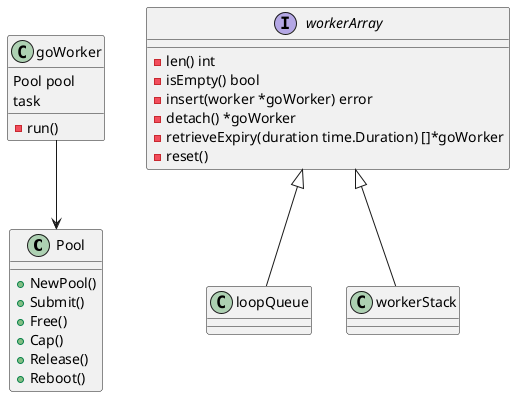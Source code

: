 @startuml ants
class Pool {
    + NewPool()
    + Submit()
    + Free()
    + Cap()
    + Release()
    + Reboot()
}
goWorker --> Pool
class goWorker {
    Pool pool
    task
    -run()
}

interface workerArray{
    -len() int
	-isEmpty() bool
	-insert(worker *goWorker) error
	-detach() *goWorker
	-retrieveExpiry(duration time.Duration) []*goWorker
	-reset()
}
workerArray <|-- loopQueue
workerArray <|-- workerStack

class loopQueue{

}
class workerStack{}

@enduml